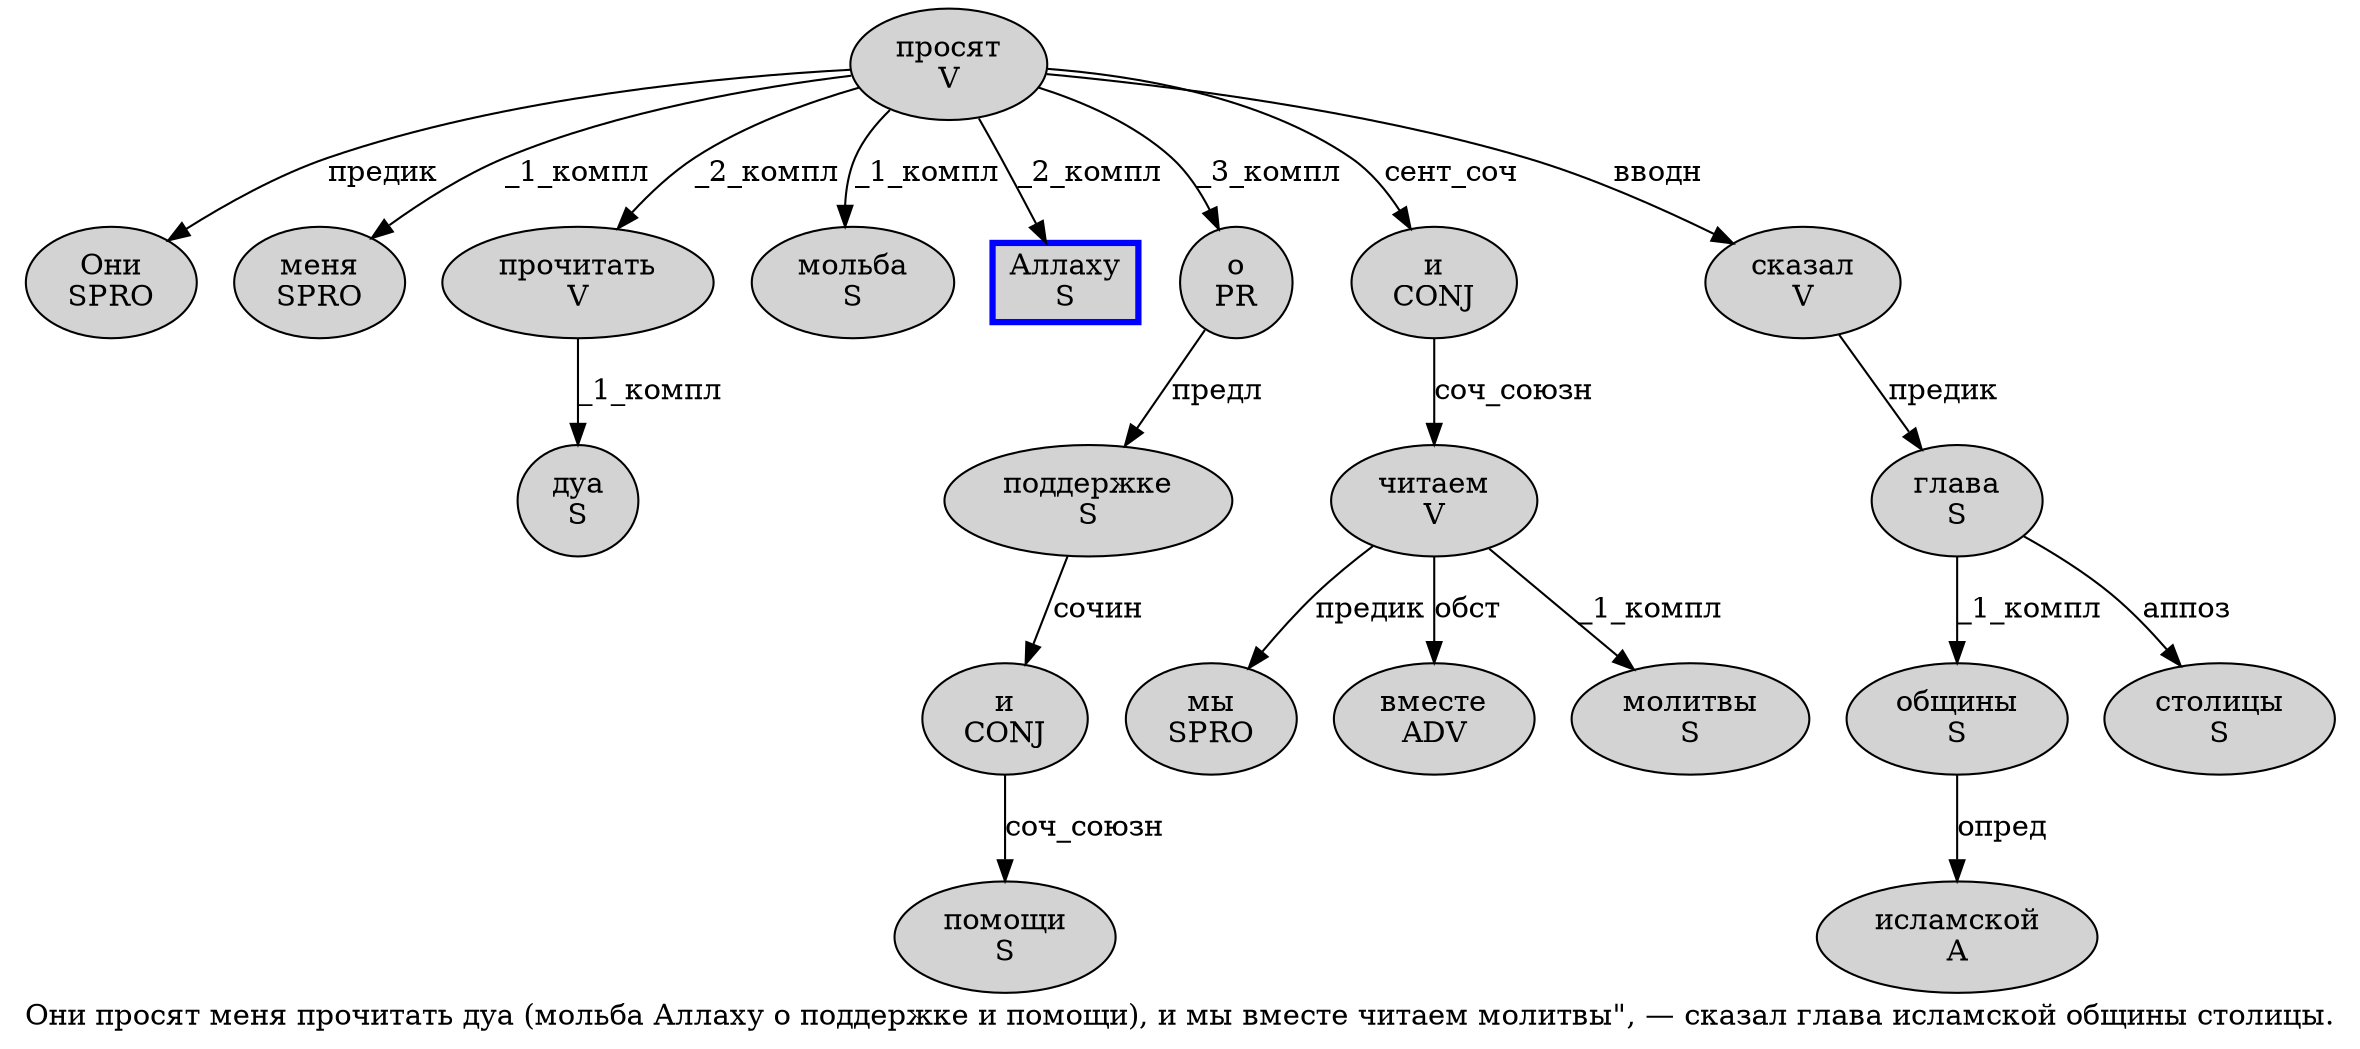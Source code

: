 digraph SENTENCE_1250 {
	graph [label="Они просят меня прочитать дуа (мольба Аллаху о поддержке и помощи), и мы вместе читаем молитвы\", — сказал глава исламской общины столицы."]
	node [style=filled]
		0 [label="Они
SPRO" color="" fillcolor=lightgray penwidth=1 shape=ellipse]
		1 [label="просят
V" color="" fillcolor=lightgray penwidth=1 shape=ellipse]
		2 [label="меня
SPRO" color="" fillcolor=lightgray penwidth=1 shape=ellipse]
		3 [label="прочитать
V" color="" fillcolor=lightgray penwidth=1 shape=ellipse]
		4 [label="дуа
S" color="" fillcolor=lightgray penwidth=1 shape=ellipse]
		6 [label="мольба
S" color="" fillcolor=lightgray penwidth=1 shape=ellipse]
		7 [label="Аллаху
S" color=blue fillcolor=lightgray penwidth=3 shape=box]
		8 [label="о
PR" color="" fillcolor=lightgray penwidth=1 shape=ellipse]
		9 [label="поддержке
S" color="" fillcolor=lightgray penwidth=1 shape=ellipse]
		10 [label="и
CONJ" color="" fillcolor=lightgray penwidth=1 shape=ellipse]
		11 [label="помощи
S" color="" fillcolor=lightgray penwidth=1 shape=ellipse]
		14 [label="и
CONJ" color="" fillcolor=lightgray penwidth=1 shape=ellipse]
		15 [label="мы
SPRO" color="" fillcolor=lightgray penwidth=1 shape=ellipse]
		16 [label="вместе
ADV" color="" fillcolor=lightgray penwidth=1 shape=ellipse]
		17 [label="читаем
V" color="" fillcolor=lightgray penwidth=1 shape=ellipse]
		18 [label="молитвы
S" color="" fillcolor=lightgray penwidth=1 shape=ellipse]
		22 [label="сказал
V" color="" fillcolor=lightgray penwidth=1 shape=ellipse]
		23 [label="глава
S" color="" fillcolor=lightgray penwidth=1 shape=ellipse]
		24 [label="исламской
A" color="" fillcolor=lightgray penwidth=1 shape=ellipse]
		25 [label="общины
S" color="" fillcolor=lightgray penwidth=1 shape=ellipse]
		26 [label="столицы
S" color="" fillcolor=lightgray penwidth=1 shape=ellipse]
			17 -> 15 [label="предик"]
			17 -> 16 [label="обст"]
			17 -> 18 [label="_1_компл"]
			1 -> 0 [label="предик"]
			1 -> 2 [label="_1_компл"]
			1 -> 3 [label="_2_компл"]
			1 -> 6 [label="_1_компл"]
			1 -> 7 [label="_2_компл"]
			1 -> 8 [label="_3_компл"]
			1 -> 14 [label="сент_соч"]
			1 -> 22 [label="вводн"]
			10 -> 11 [label="соч_союзн"]
			9 -> 10 [label="сочин"]
			3 -> 4 [label="_1_компл"]
			25 -> 24 [label="опред"]
			23 -> 25 [label="_1_компл"]
			23 -> 26 [label="аппоз"]
			14 -> 17 [label="соч_союзн"]
			22 -> 23 [label="предик"]
			8 -> 9 [label="предл"]
}
